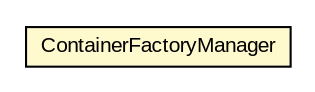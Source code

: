 #!/usr/local/bin/dot
#
# Class diagram 
# Generated by UMLGraph version R5_6-24-gf6e263 (http://www.umlgraph.org/)
#

digraph G {
	edge [fontname="arial",fontsize=10,labelfontname="arial",labelfontsize=10];
	node [fontname="arial",fontsize=10,shape=plaintext];
	nodesep=0.25;
	ranksep=0.5;
	rankdir=LR;
	// org.turbogwt.core.http.client.ContainerFactoryManager
	c460 [label=<<table title="org.turbogwt.core.http.client.ContainerFactoryManager" border="0" cellborder="1" cellspacing="0" cellpadding="2" port="p" bgcolor="lemonChiffon" href="./ContainerFactoryManager.html">
		<tr><td><table border="0" cellspacing="0" cellpadding="1">
<tr><td align="center" balign="center"> ContainerFactoryManager </td></tr>
		</table></td></tr>
		</table>>, URL="./ContainerFactoryManager.html", fontname="arial", fontcolor="black", fontsize=10.0];
}

